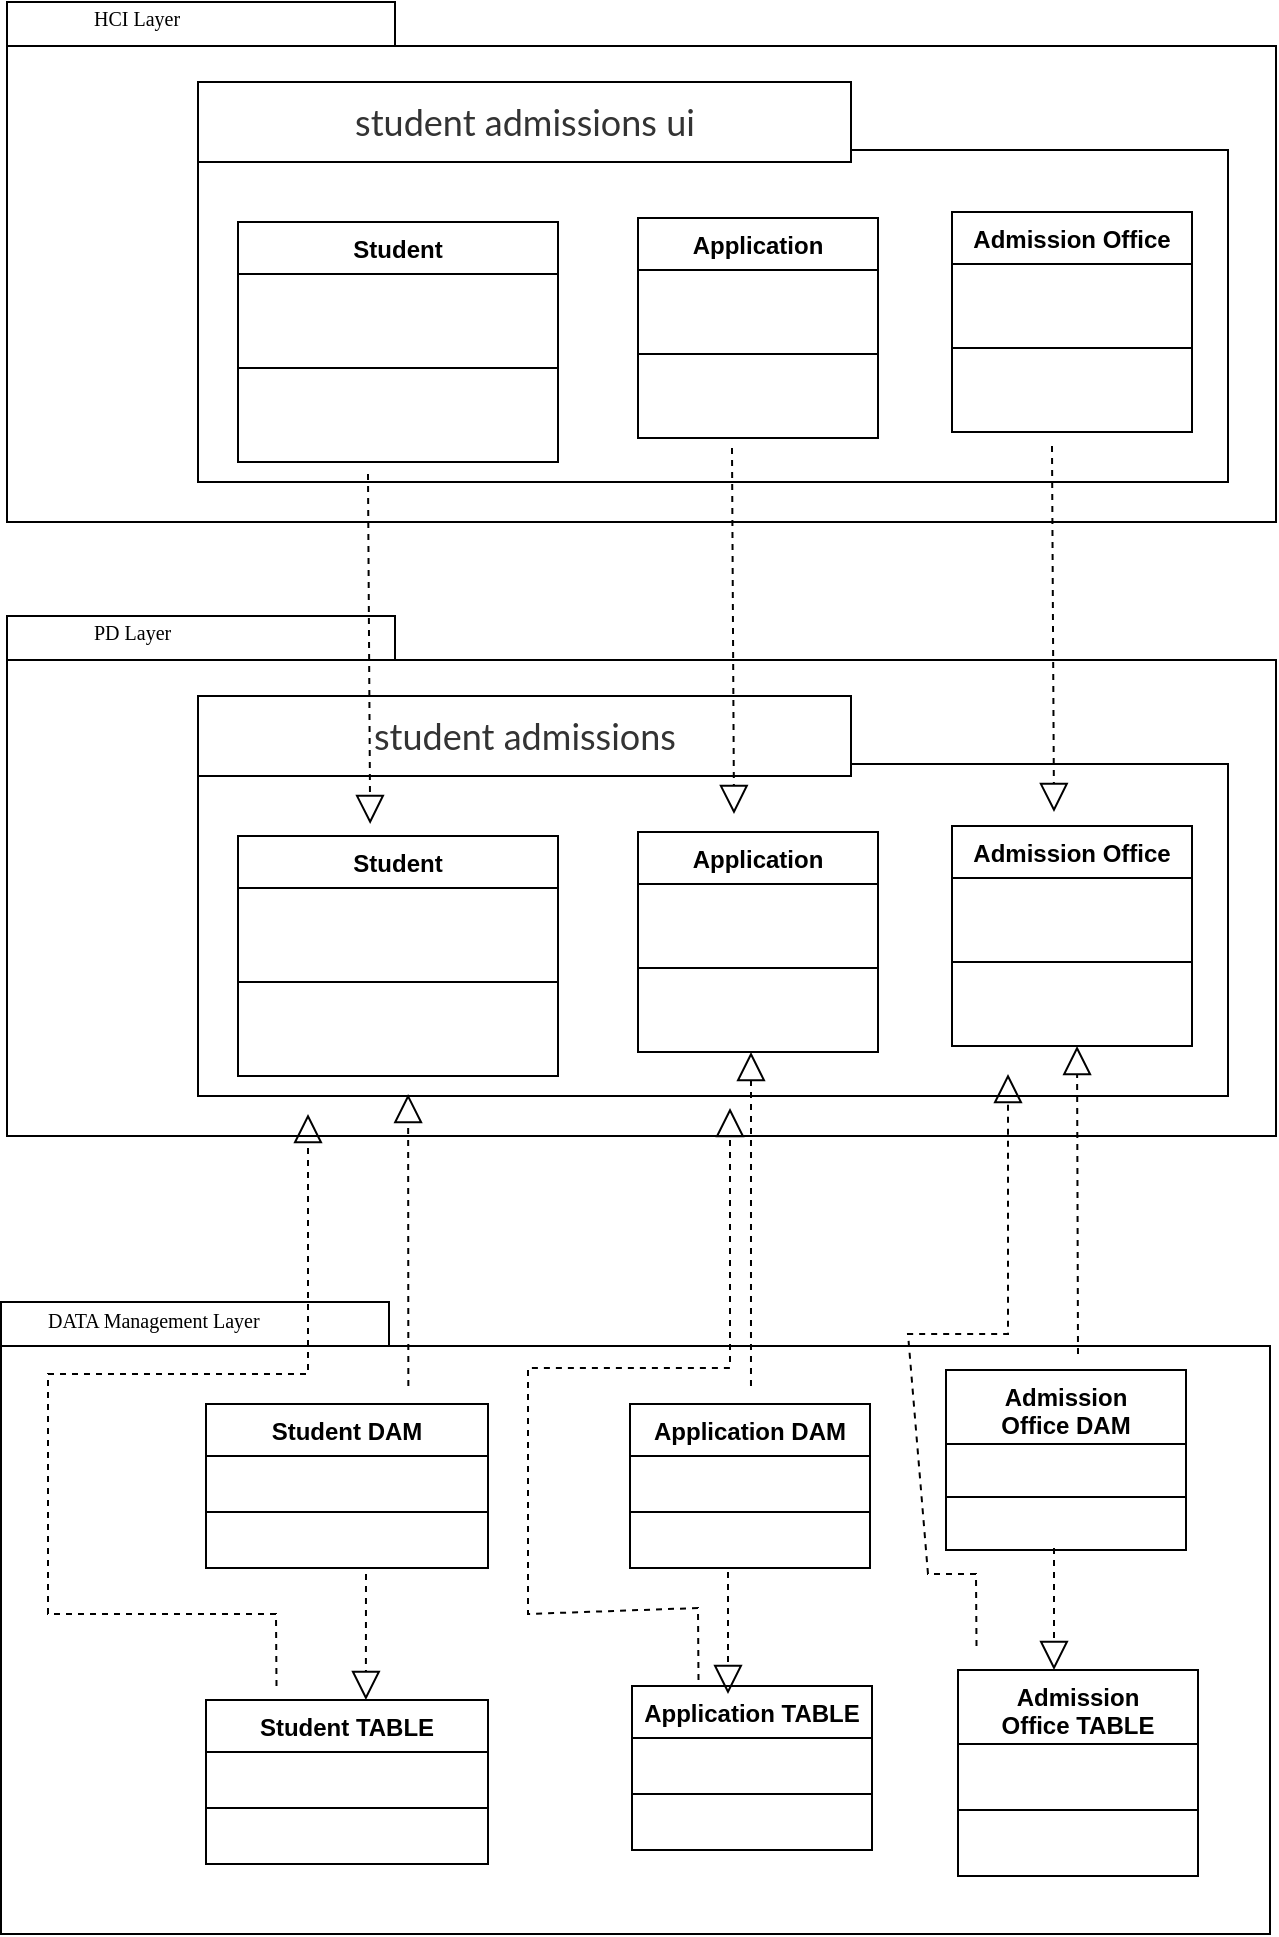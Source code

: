 <mxfile version="16.6.4" type="github">
  <diagram name="Page-1" id="b5b7bab2-c9e2-2cf4-8b2a-24fd1a2a6d21">
    <mxGraphModel dx="1422" dy="705" grid="1" gridSize="10" guides="1" tooltips="1" connect="1" arrows="1" fold="1" page="1" pageScale="1" pageWidth="827" pageHeight="1169" background="none" math="0" shadow="0">
      <root>
        <mxCell id="0" />
        <mxCell id="1" parent="0" />
        <mxCell id="6e0c8c40b5770093-72" value="" style="shape=folder;fontStyle=1;spacingTop=10;tabWidth=194;tabHeight=22;tabPosition=left;html=1;rounded=0;shadow=0;comic=0;labelBackgroundColor=none;strokeWidth=1;fillColor=none;fontFamily=Verdana;fontSize=10;align=center;" parent="1" vertex="1">
          <mxGeometry x="169.5" y="24" width="634.5" height="260" as="geometry" />
        </mxCell>
        <mxCell id="6e0c8c40b5770093-33" value="" style="shape=folder;fontStyle=1;spacingTop=10;tabWidth=123;tabHeight=24;tabPosition=left;html=1;rounded=0;shadow=0;comic=0;labelBackgroundColor=none;strokeColor=#000000;strokeWidth=1;fillColor=#ffffff;fontFamily=Verdana;fontSize=10;fontColor=#000000;align=center;" parent="1" vertex="1">
          <mxGeometry x="265" y="74" width="515" height="190" as="geometry" />
        </mxCell>
        <mxCell id="6e0c8c40b5770093-73" value="HCI Layer" style="text;html=1;align=left;verticalAlign=top;spacingTop=-4;fontSize=10;fontFamily=Verdana" parent="1" vertex="1">
          <mxGeometry x="210.5" y="23.5" width="130" height="20" as="geometry" />
        </mxCell>
        <mxCell id="dUiw2I4aIJeQi3zoMOgI-1" value="&lt;span style=&quot;color: rgb(51 , 51 , 51) ; font-family: &amp;#34;lato extended&amp;#34; , &amp;#34;lato&amp;#34; , &amp;#34;helvetica neue&amp;#34; , &amp;#34;helvetica&amp;#34; , &amp;#34;arial&amp;#34; , sans-serif ; font-size: 18px ; background-color: rgb(255 , 255 , 255)&quot;&gt;student admissions ui&lt;/span&gt;" style="rounded=0;whiteSpace=wrap;html=1;" vertex="1" parent="1">
          <mxGeometry x="265" y="64" width="326.5" height="40" as="geometry" />
        </mxCell>
        <mxCell id="dUiw2I4aIJeQi3zoMOgI-4" value="Student" style="swimlane;fontStyle=1;align=center;verticalAlign=top;childLayout=stackLayout;horizontal=1;startSize=26;horizontalStack=0;resizeParent=1;resizeParentMax=0;resizeLast=0;collapsible=1;marginBottom=0;" vertex="1" parent="1">
          <mxGeometry x="285" y="134" width="160" height="120" as="geometry" />
        </mxCell>
        <mxCell id="dUiw2I4aIJeQi3zoMOgI-6" value="" style="line;strokeWidth=1;fillColor=none;align=left;verticalAlign=middle;spacingTop=-1;spacingLeft=3;spacingRight=3;rotatable=0;labelPosition=right;points=[];portConstraint=eastwest;" vertex="1" parent="dUiw2I4aIJeQi3zoMOgI-4">
          <mxGeometry y="26" width="160" height="94" as="geometry" />
        </mxCell>
        <mxCell id="dUiw2I4aIJeQi3zoMOgI-8" value="Application" style="swimlane;fontStyle=1;align=center;verticalAlign=top;childLayout=stackLayout;horizontal=1;startSize=26;horizontalStack=0;resizeParent=1;resizeParentMax=0;resizeLast=0;collapsible=1;marginBottom=0;" vertex="1" parent="1">
          <mxGeometry x="485" y="132" width="120" height="110" as="geometry" />
        </mxCell>
        <mxCell id="dUiw2I4aIJeQi3zoMOgI-10" value="" style="line;strokeWidth=1;fillColor=none;align=left;verticalAlign=middle;spacingTop=-1;spacingLeft=3;spacingRight=3;rotatable=0;labelPosition=right;points=[];portConstraint=eastwest;" vertex="1" parent="dUiw2I4aIJeQi3zoMOgI-8">
          <mxGeometry y="26" width="120" height="84" as="geometry" />
        </mxCell>
        <mxCell id="dUiw2I4aIJeQi3zoMOgI-12" value="Admission Office" style="swimlane;fontStyle=1;align=center;verticalAlign=top;childLayout=stackLayout;horizontal=1;startSize=26;horizontalStack=0;resizeParent=1;resizeParentMax=0;resizeLast=0;collapsible=1;marginBottom=0;" vertex="1" parent="1">
          <mxGeometry x="642" y="129" width="120" height="110" as="geometry" />
        </mxCell>
        <mxCell id="dUiw2I4aIJeQi3zoMOgI-13" value="" style="line;strokeWidth=1;fillColor=none;align=left;verticalAlign=middle;spacingTop=-1;spacingLeft=3;spacingRight=3;rotatable=0;labelPosition=right;points=[];portConstraint=eastwest;" vertex="1" parent="dUiw2I4aIJeQi3zoMOgI-12">
          <mxGeometry y="26" width="120" height="84" as="geometry" />
        </mxCell>
        <mxCell id="dUiw2I4aIJeQi3zoMOgI-15" value="" style="shape=folder;fontStyle=1;spacingTop=10;tabWidth=194;tabHeight=22;tabPosition=left;html=1;rounded=0;shadow=0;comic=0;labelBackgroundColor=none;strokeWidth=1;fillColor=none;fontFamily=Verdana;fontSize=10;align=center;" vertex="1" parent="1">
          <mxGeometry x="169.5" y="331" width="634.5" height="260" as="geometry" />
        </mxCell>
        <mxCell id="dUiw2I4aIJeQi3zoMOgI-16" value="" style="shape=folder;fontStyle=1;spacingTop=10;tabWidth=123;tabHeight=24;tabPosition=left;html=1;rounded=0;shadow=0;comic=0;labelBackgroundColor=none;strokeColor=#000000;strokeWidth=1;fillColor=#ffffff;fontFamily=Verdana;fontSize=10;fontColor=#000000;align=center;" vertex="1" parent="1">
          <mxGeometry x="265" y="381" width="515" height="190" as="geometry" />
        </mxCell>
        <mxCell id="dUiw2I4aIJeQi3zoMOgI-17" value="PD Layer" style="text;html=1;align=left;verticalAlign=top;spacingTop=-4;fontSize=10;fontFamily=Verdana" vertex="1" parent="1">
          <mxGeometry x="210.5" y="330.5" width="130" height="20" as="geometry" />
        </mxCell>
        <mxCell id="dUiw2I4aIJeQi3zoMOgI-18" value="&lt;span style=&quot;color: rgb(51 , 51 , 51) ; font-family: &amp;#34;lato extended&amp;#34; , &amp;#34;lato&amp;#34; , &amp;#34;helvetica neue&amp;#34; , &amp;#34;helvetica&amp;#34; , &amp;#34;arial&amp;#34; , sans-serif ; font-size: 18px ; background-color: rgb(255 , 255 , 255)&quot;&gt;student admissions&lt;/span&gt;" style="rounded=0;whiteSpace=wrap;html=1;" vertex="1" parent="1">
          <mxGeometry x="265" y="371" width="326.5" height="40" as="geometry" />
        </mxCell>
        <mxCell id="dUiw2I4aIJeQi3zoMOgI-19" value="Student" style="swimlane;fontStyle=1;align=center;verticalAlign=top;childLayout=stackLayout;horizontal=1;startSize=26;horizontalStack=0;resizeParent=1;resizeParentMax=0;resizeLast=0;collapsible=1;marginBottom=0;" vertex="1" parent="1">
          <mxGeometry x="285" y="441" width="160" height="120" as="geometry" />
        </mxCell>
        <mxCell id="dUiw2I4aIJeQi3zoMOgI-20" value="" style="line;strokeWidth=1;fillColor=none;align=left;verticalAlign=middle;spacingTop=-1;spacingLeft=3;spacingRight=3;rotatable=0;labelPosition=right;points=[];portConstraint=eastwest;" vertex="1" parent="dUiw2I4aIJeQi3zoMOgI-19">
          <mxGeometry y="26" width="160" height="94" as="geometry" />
        </mxCell>
        <mxCell id="dUiw2I4aIJeQi3zoMOgI-21" value="Application" style="swimlane;fontStyle=1;align=center;verticalAlign=top;childLayout=stackLayout;horizontal=1;startSize=26;horizontalStack=0;resizeParent=1;resizeParentMax=0;resizeLast=0;collapsible=1;marginBottom=0;" vertex="1" parent="1">
          <mxGeometry x="485" y="439" width="120" height="110" as="geometry" />
        </mxCell>
        <mxCell id="dUiw2I4aIJeQi3zoMOgI-22" value="" style="line;strokeWidth=1;fillColor=none;align=left;verticalAlign=middle;spacingTop=-1;spacingLeft=3;spacingRight=3;rotatable=0;labelPosition=right;points=[];portConstraint=eastwest;" vertex="1" parent="dUiw2I4aIJeQi3zoMOgI-21">
          <mxGeometry y="26" width="120" height="84" as="geometry" />
        </mxCell>
        <mxCell id="dUiw2I4aIJeQi3zoMOgI-25" value="" style="shape=folder;fontStyle=1;spacingTop=10;tabWidth=194;tabHeight=22;tabPosition=left;html=1;rounded=0;shadow=0;comic=0;labelBackgroundColor=none;strokeWidth=1;fillColor=none;fontFamily=Verdana;fontSize=10;align=center;" vertex="1" parent="1">
          <mxGeometry x="166.5" y="674" width="634.5" height="316" as="geometry" />
        </mxCell>
        <mxCell id="dUiw2I4aIJeQi3zoMOgI-23" value="Admission Office" style="swimlane;fontStyle=1;align=center;verticalAlign=top;childLayout=stackLayout;horizontal=1;startSize=26;horizontalStack=0;resizeParent=1;resizeParentMax=0;resizeLast=0;collapsible=1;marginBottom=0;" vertex="1" parent="1">
          <mxGeometry x="642" y="436" width="120" height="110" as="geometry" />
        </mxCell>
        <mxCell id="dUiw2I4aIJeQi3zoMOgI-24" value="" style="line;strokeWidth=1;fillColor=none;align=left;verticalAlign=middle;spacingTop=-1;spacingLeft=3;spacingRight=3;rotatable=0;labelPosition=right;points=[];portConstraint=eastwest;" vertex="1" parent="dUiw2I4aIJeQi3zoMOgI-23">
          <mxGeometry y="26" width="120" height="84" as="geometry" />
        </mxCell>
        <mxCell id="dUiw2I4aIJeQi3zoMOgI-27" value="DATA Management Layer" style="text;html=1;align=left;verticalAlign=top;spacingTop=-4;fontSize=10;fontFamily=Verdana" vertex="1" parent="1">
          <mxGeometry x="187.5" y="674.5" width="130" height="20" as="geometry" />
        </mxCell>
        <mxCell id="dUiw2I4aIJeQi3zoMOgI-29" value="Student DAM" style="swimlane;fontStyle=1;align=center;verticalAlign=top;childLayout=stackLayout;horizontal=1;startSize=26;horizontalStack=0;resizeParent=1;resizeParentMax=0;resizeLast=0;collapsible=1;marginBottom=0;" vertex="1" parent="1">
          <mxGeometry x="269" y="725" width="141" height="82" as="geometry" />
        </mxCell>
        <mxCell id="dUiw2I4aIJeQi3zoMOgI-30" value="" style="line;strokeWidth=1;fillColor=none;align=left;verticalAlign=middle;spacingTop=-1;spacingLeft=3;spacingRight=3;rotatable=0;labelPosition=right;points=[];portConstraint=eastwest;" vertex="1" parent="dUiw2I4aIJeQi3zoMOgI-29">
          <mxGeometry y="26" width="141" height="56" as="geometry" />
        </mxCell>
        <mxCell id="dUiw2I4aIJeQi3zoMOgI-31" value="Application DAM" style="swimlane;fontStyle=1;align=center;verticalAlign=top;childLayout=stackLayout;horizontal=1;startSize=26;horizontalStack=0;resizeParent=1;resizeParentMax=0;resizeLast=0;collapsible=1;marginBottom=0;" vertex="1" parent="1">
          <mxGeometry x="481" y="725" width="120" height="82" as="geometry" />
        </mxCell>
        <mxCell id="dUiw2I4aIJeQi3zoMOgI-32" value="" style="line;strokeWidth=1;fillColor=none;align=left;verticalAlign=middle;spacingTop=-1;spacingLeft=3;spacingRight=3;rotatable=0;labelPosition=right;points=[];portConstraint=eastwest;" vertex="1" parent="dUiw2I4aIJeQi3zoMOgI-31">
          <mxGeometry y="26" width="120" height="56" as="geometry" />
        </mxCell>
        <mxCell id="dUiw2I4aIJeQi3zoMOgI-33" value="Admission &#xa;Office DAM" style="swimlane;fontStyle=1;align=center;verticalAlign=top;childLayout=stackLayout;horizontal=1;startSize=37;horizontalStack=0;resizeParent=1;resizeParentMax=0;resizeLast=0;collapsible=1;marginBottom=0;" vertex="1" parent="1">
          <mxGeometry x="639" y="708" width="120" height="90" as="geometry" />
        </mxCell>
        <mxCell id="dUiw2I4aIJeQi3zoMOgI-34" value="" style="line;strokeWidth=1;fillColor=none;align=left;verticalAlign=middle;spacingTop=-1;spacingLeft=3;spacingRight=3;rotatable=0;labelPosition=right;points=[];portConstraint=eastwest;" vertex="1" parent="dUiw2I4aIJeQi3zoMOgI-33">
          <mxGeometry y="37" width="120" height="53" as="geometry" />
        </mxCell>
        <mxCell id="dUiw2I4aIJeQi3zoMOgI-35" value="" style="endArrow=block;dashed=1;endFill=0;endSize=12;html=1;rounded=0;entryX=0.413;entryY=-0.05;entryDx=0;entryDy=0;entryPerimeter=0;" edge="1" parent="1" target="dUiw2I4aIJeQi3zoMOgI-19">
          <mxGeometry width="160" relative="1" as="geometry">
            <mxPoint x="350" y="260" as="sourcePoint" />
            <mxPoint x="510" y="260" as="targetPoint" />
          </mxGeometry>
        </mxCell>
        <mxCell id="dUiw2I4aIJeQi3zoMOgI-36" value="" style="endArrow=block;dashed=1;endFill=0;endSize=12;html=1;rounded=0;" edge="1" parent="1">
          <mxGeometry width="160" relative="1" as="geometry">
            <mxPoint x="532" y="247" as="sourcePoint" />
            <mxPoint x="533" y="430" as="targetPoint" />
          </mxGeometry>
        </mxCell>
        <mxCell id="dUiw2I4aIJeQi3zoMOgI-37" value="" style="endArrow=block;dashed=1;endFill=0;endSize=12;html=1;rounded=0;" edge="1" parent="1">
          <mxGeometry width="160" relative="1" as="geometry">
            <mxPoint x="692" y="246" as="sourcePoint" />
            <mxPoint x="693" y="429" as="targetPoint" />
          </mxGeometry>
        </mxCell>
        <mxCell id="dUiw2I4aIJeQi3zoMOgI-38" value="Student TABLE" style="swimlane;fontStyle=1;align=center;verticalAlign=top;childLayout=stackLayout;horizontal=1;startSize=26;horizontalStack=0;resizeParent=1;resizeParentMax=0;resizeLast=0;collapsible=1;marginBottom=0;" vertex="1" parent="1">
          <mxGeometry x="269" y="873" width="141" height="82" as="geometry" />
        </mxCell>
        <mxCell id="dUiw2I4aIJeQi3zoMOgI-39" value="" style="line;strokeWidth=1;fillColor=none;align=left;verticalAlign=middle;spacingTop=-1;spacingLeft=3;spacingRight=3;rotatable=0;labelPosition=right;points=[];portConstraint=eastwest;" vertex="1" parent="dUiw2I4aIJeQi3zoMOgI-38">
          <mxGeometry y="26" width="141" height="56" as="geometry" />
        </mxCell>
        <mxCell id="dUiw2I4aIJeQi3zoMOgI-40" value="Application TABLE" style="swimlane;fontStyle=1;align=center;verticalAlign=top;childLayout=stackLayout;horizontal=1;startSize=26;horizontalStack=0;resizeParent=1;resizeParentMax=0;resizeLast=0;collapsible=1;marginBottom=0;" vertex="1" parent="1">
          <mxGeometry x="482" y="866" width="120" height="82" as="geometry" />
        </mxCell>
        <mxCell id="dUiw2I4aIJeQi3zoMOgI-41" value="" style="line;strokeWidth=1;fillColor=none;align=left;verticalAlign=middle;spacingTop=-1;spacingLeft=3;spacingRight=3;rotatable=0;labelPosition=right;points=[];portConstraint=eastwest;" vertex="1" parent="dUiw2I4aIJeQi3zoMOgI-40">
          <mxGeometry y="26" width="120" height="56" as="geometry" />
        </mxCell>
        <mxCell id="dUiw2I4aIJeQi3zoMOgI-42" value="Admission &#xa;Office TABLE" style="swimlane;fontStyle=1;align=center;verticalAlign=top;childLayout=stackLayout;horizontal=1;startSize=37;horizontalStack=0;resizeParent=1;resizeParentMax=0;resizeLast=0;collapsible=1;marginBottom=0;" vertex="1" parent="1">
          <mxGeometry x="645" y="858" width="120" height="103" as="geometry" />
        </mxCell>
        <mxCell id="dUiw2I4aIJeQi3zoMOgI-43" value="" style="line;strokeWidth=1;fillColor=none;align=left;verticalAlign=middle;spacingTop=-1;spacingLeft=3;spacingRight=3;rotatable=0;labelPosition=right;points=[];portConstraint=eastwest;" vertex="1" parent="dUiw2I4aIJeQi3zoMOgI-42">
          <mxGeometry y="37" width="120" height="66" as="geometry" />
        </mxCell>
        <mxCell id="dUiw2I4aIJeQi3zoMOgI-44" value="" style="endArrow=block;dashed=1;endFill=0;endSize=12;html=1;rounded=0;entryX=0.567;entryY=0;entryDx=0;entryDy=0;entryPerimeter=0;" edge="1" parent="1" target="dUiw2I4aIJeQi3zoMOgI-38">
          <mxGeometry width="160" relative="1" as="geometry">
            <mxPoint x="349" y="810" as="sourcePoint" />
            <mxPoint x="440" y="820" as="targetPoint" />
          </mxGeometry>
        </mxCell>
        <mxCell id="dUiw2I4aIJeQi3zoMOgI-45" value="" style="endArrow=block;dashed=1;endFill=0;endSize=12;html=1;rounded=0;" edge="1" parent="1">
          <mxGeometry width="160" relative="1" as="geometry">
            <mxPoint x="530" y="809" as="sourcePoint" />
            <mxPoint x="530" y="870" as="targetPoint" />
          </mxGeometry>
        </mxCell>
        <mxCell id="dUiw2I4aIJeQi3zoMOgI-46" value="" style="endArrow=block;dashed=1;endFill=0;endSize=12;html=1;rounded=0;" edge="1" parent="1">
          <mxGeometry width="160" relative="1" as="geometry">
            <mxPoint x="693" y="797" as="sourcePoint" />
            <mxPoint x="693" y="858" as="targetPoint" />
          </mxGeometry>
        </mxCell>
        <mxCell id="dUiw2I4aIJeQi3zoMOgI-47" value="" style="endArrow=block;dashed=1;endFill=0;endSize=12;html=1;rounded=0;exitX=0.321;exitY=0.133;exitDx=0;exitDy=0;exitPerimeter=0;entryX=0.204;entryY=0.995;entryDx=0;entryDy=0;entryPerimeter=0;" edge="1" parent="1" source="dUiw2I4aIJeQi3zoMOgI-25" target="dUiw2I4aIJeQi3zoMOgI-16">
          <mxGeometry width="160" relative="1" as="geometry">
            <mxPoint x="350" y="620" as="sourcePoint" />
            <mxPoint x="510" y="620" as="targetPoint" />
          </mxGeometry>
        </mxCell>
        <mxCell id="dUiw2I4aIJeQi3zoMOgI-48" value="" style="endArrow=block;dashed=1;endFill=0;endSize=12;html=1;rounded=0;exitX=0.25;exitY=0;exitDx=0;exitDy=0;" edge="1" parent="1">
          <mxGeometry width="160" relative="1" as="geometry">
            <mxPoint x="304.25" y="866" as="sourcePoint" />
            <mxPoint x="320" y="580" as="targetPoint" />
            <Array as="points">
              <mxPoint x="304" y="830" />
              <mxPoint x="190" y="830" />
              <mxPoint x="190" y="710" />
              <mxPoint x="320" y="710" />
            </Array>
          </mxGeometry>
        </mxCell>
        <mxCell id="dUiw2I4aIJeQi3zoMOgI-49" value="" style="endArrow=block;dashed=1;endFill=0;endSize=12;html=1;rounded=0;exitX=0.591;exitY=0.133;exitDx=0;exitDy=0;exitPerimeter=0;entryX=0.204;entryY=0.995;entryDx=0;entryDy=0;entryPerimeter=0;" edge="1" parent="1" source="dUiw2I4aIJeQi3zoMOgI-25">
          <mxGeometry width="160" relative="1" as="geometry">
            <mxPoint x="541.615" y="698.968" as="sourcePoint" />
            <mxPoint x="541.5" y="549" as="targetPoint" />
          </mxGeometry>
        </mxCell>
        <mxCell id="dUiw2I4aIJeQi3zoMOgI-50" value="" style="endArrow=block;dashed=1;endFill=0;endSize=12;html=1;rounded=0;entryX=0.204;entryY=0.995;entryDx=0;entryDy=0;entryPerimeter=0;" edge="1" parent="1">
          <mxGeometry width="160" relative="1" as="geometry">
            <mxPoint x="705" y="700" as="sourcePoint" />
            <mxPoint x="704.51" y="546" as="targetPoint" />
          </mxGeometry>
        </mxCell>
        <mxCell id="dUiw2I4aIJeQi3zoMOgI-51" value="" style="endArrow=block;dashed=1;endFill=0;endSize=12;html=1;rounded=0;exitX=0.25;exitY=0;exitDx=0;exitDy=0;" edge="1" parent="1">
          <mxGeometry width="160" relative="1" as="geometry">
            <mxPoint x="515.25" y="863" as="sourcePoint" />
            <mxPoint x="531" y="577" as="targetPoint" />
            <Array as="points">
              <mxPoint x="515" y="827" />
              <mxPoint x="430" y="830" />
              <mxPoint x="430" y="770" />
              <mxPoint x="430" y="707" />
              <mxPoint x="531" y="707" />
            </Array>
          </mxGeometry>
        </mxCell>
        <mxCell id="dUiw2I4aIJeQi3zoMOgI-52" value="" style="endArrow=block;dashed=1;endFill=0;endSize=12;html=1;rounded=0;exitX=0.25;exitY=0;exitDx=0;exitDy=0;" edge="1" parent="1">
          <mxGeometry width="160" relative="1" as="geometry">
            <mxPoint x="654.25" y="846" as="sourcePoint" />
            <mxPoint x="670" y="560" as="targetPoint" />
            <Array as="points">
              <mxPoint x="654" y="810" />
              <mxPoint x="630" y="810" />
              <mxPoint x="620" y="690" />
              <mxPoint x="670" y="690" />
            </Array>
          </mxGeometry>
        </mxCell>
      </root>
    </mxGraphModel>
  </diagram>
</mxfile>
